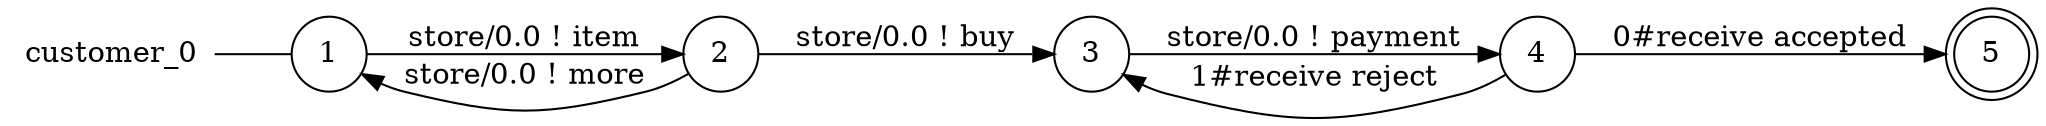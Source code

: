 digraph customer_0 {
	rankdir="LR";
	n_0 [label="customer_0", shape="plaintext"];
	n_1 [id="1", shape=circle, label="1"];
	n_0 -> n_1 [arrowhead=none];
	n_2 [id="7", shape=doublecircle, label="5"];
	n_3 [id="3", shape=circle, label="4"];
	n_4 [id="2", shape=circle, label="3"];
	n_5 [id="5", shape=circle, label="2"];

	n_3 -> n_2 [id="[$e|6]", label="0#receive accepted"];
	n_4 -> n_3 [id="[$e|5]", label="store/0.0 ! payment"];
	n_5 -> n_4 [id="[$e|1]", label="store/0.0 ! buy"];
	n_3 -> n_4 [id="[$e|8]", label="1#receive reject"];
	n_5 -> n_1 [id="[$e|9]", label="store/0.0 ! more"];
	n_1 -> n_5 [id="[$e|2]", label="store/0.0 ! item"];
}
